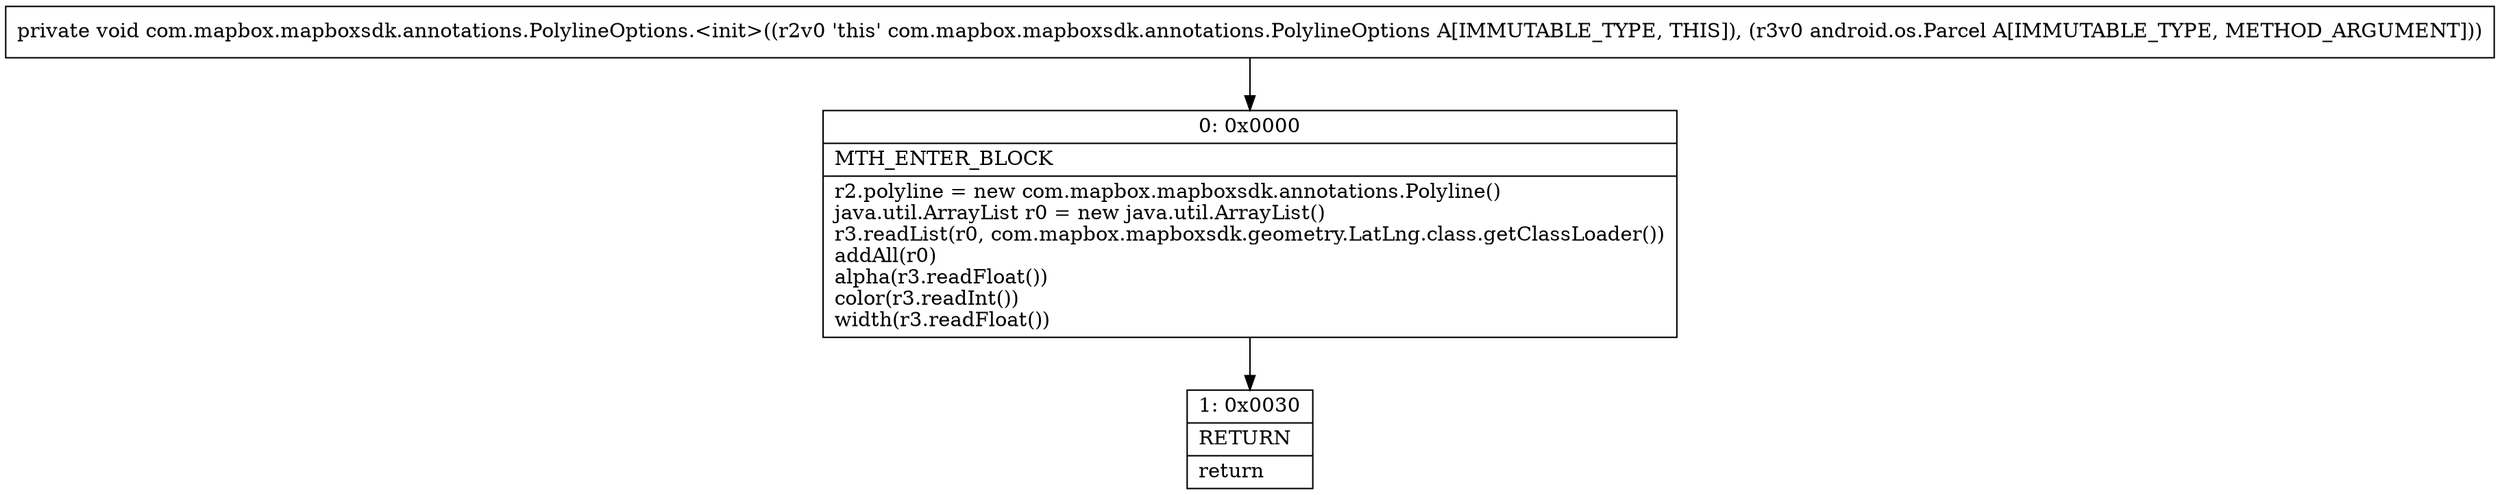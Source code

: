 digraph "CFG forcom.mapbox.mapboxsdk.annotations.PolylineOptions.\<init\>(Landroid\/os\/Parcel;)V" {
Node_0 [shape=record,label="{0\:\ 0x0000|MTH_ENTER_BLOCK\l|r2.polyline = new com.mapbox.mapboxsdk.annotations.Polyline()\ljava.util.ArrayList r0 = new java.util.ArrayList()\lr3.readList(r0, com.mapbox.mapboxsdk.geometry.LatLng.class.getClassLoader())\laddAll(r0)\lalpha(r3.readFloat())\lcolor(r3.readInt())\lwidth(r3.readFloat())\l}"];
Node_1 [shape=record,label="{1\:\ 0x0030|RETURN\l|return\l}"];
MethodNode[shape=record,label="{private void com.mapbox.mapboxsdk.annotations.PolylineOptions.\<init\>((r2v0 'this' com.mapbox.mapboxsdk.annotations.PolylineOptions A[IMMUTABLE_TYPE, THIS]), (r3v0 android.os.Parcel A[IMMUTABLE_TYPE, METHOD_ARGUMENT])) }"];
MethodNode -> Node_0;
Node_0 -> Node_1;
}

